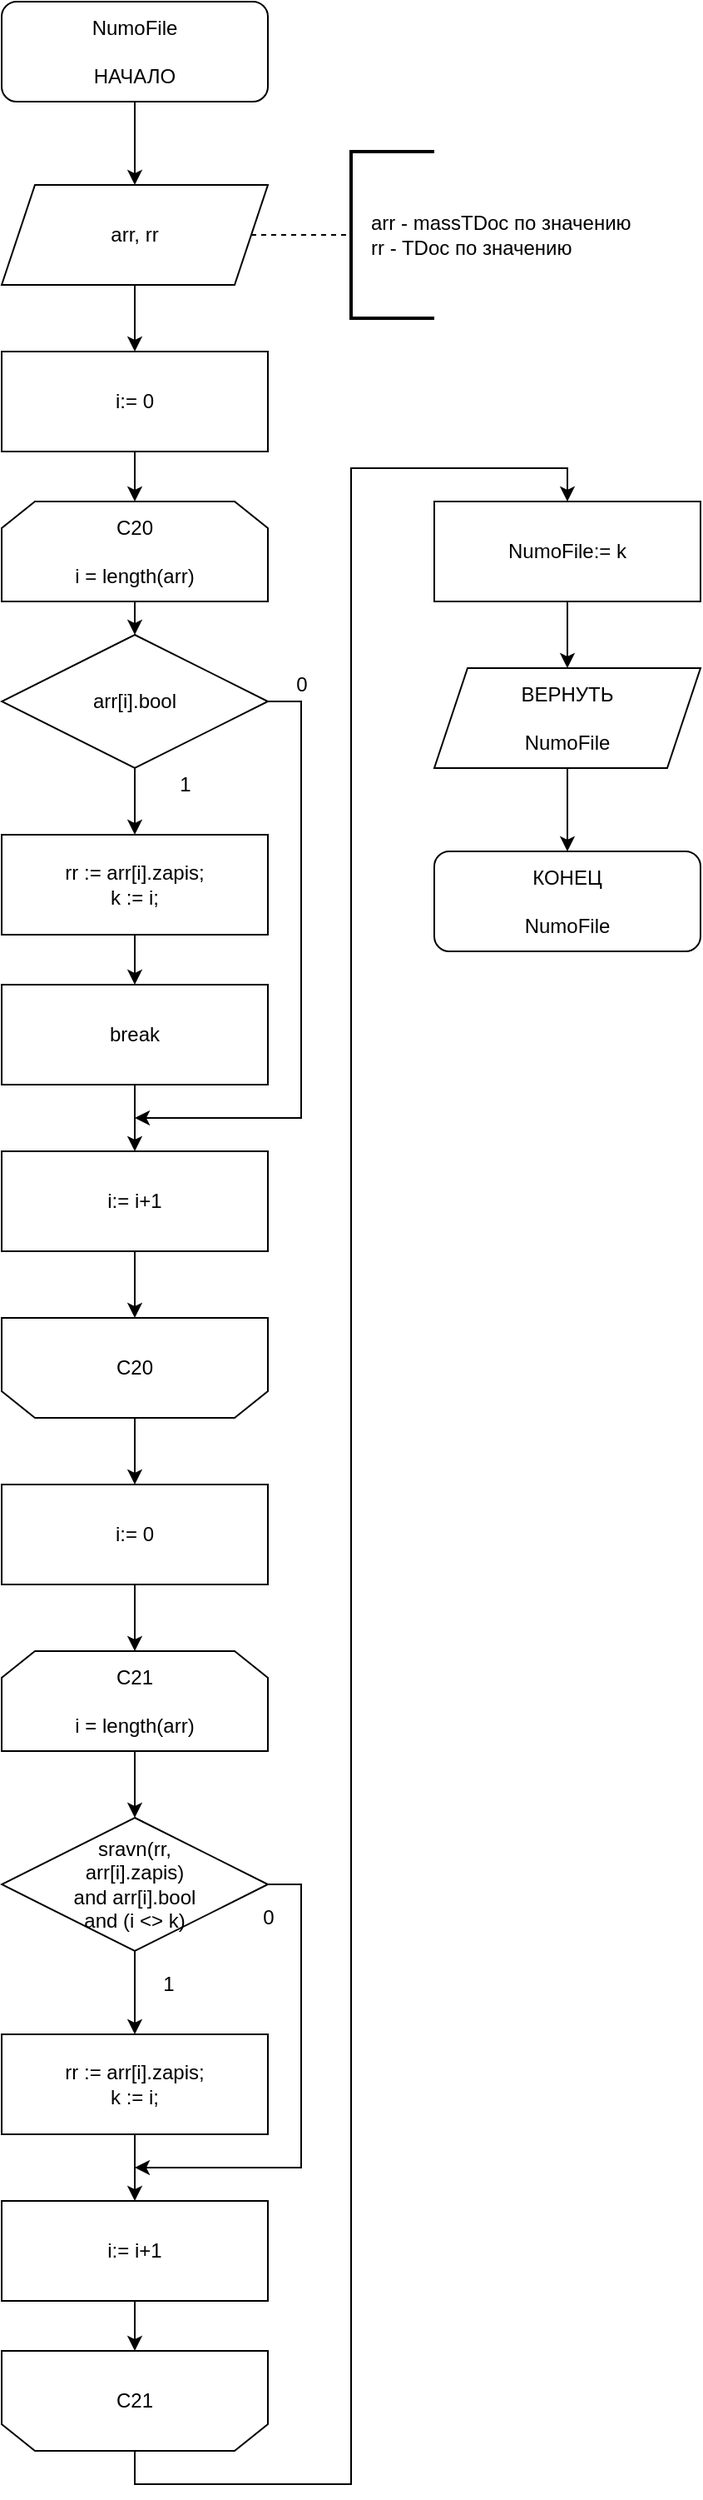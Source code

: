 <mxfile version="14.7.4" type="device"><diagram id="bn3QonDj57BTuN21owpL" name="Page-1"><mxGraphModel dx="698" dy="695" grid="1" gridSize="10" guides="1" tooltips="1" connect="1" arrows="1" fold="1" page="1" pageScale="1" pageWidth="1169" pageHeight="1654" math="0" shadow="0"><root><mxCell id="0"/><mxCell id="1" parent="0"/><mxCell id="Sg40BwzKI8fz3YLWq1-V-20" style="edgeStyle=orthogonalEdgeStyle;rounded=0;orthogonalLoop=1;jettySize=auto;html=1;exitX=0.5;exitY=1;exitDx=0;exitDy=0;entryX=0.5;entryY=0;entryDx=0;entryDy=0;" edge="1" parent="1" source="Sg40BwzKI8fz3YLWq1-V-1" target="Sg40BwzKI8fz3YLWq1-V-18"><mxGeometry relative="1" as="geometry"/></mxCell><mxCell id="Sg40BwzKI8fz3YLWq1-V-1" value="NumoFile&lt;br&gt;&lt;br&gt;НАЧАЛО" style="rounded=1;whiteSpace=wrap;html=1;" vertex="1" parent="1"><mxGeometry x="40" y="40" width="160" height="60" as="geometry"/></mxCell><mxCell id="Sg40BwzKI8fz3YLWq1-V-5" style="edgeStyle=orthogonalEdgeStyle;rounded=0;orthogonalLoop=1;jettySize=auto;html=1;exitX=0.5;exitY=1;exitDx=0;exitDy=0;entryX=0.5;entryY=0;entryDx=0;entryDy=0;" edge="1" parent="1" source="Sg40BwzKI8fz3YLWq1-V-2" target="Sg40BwzKI8fz3YLWq1-V-4"><mxGeometry relative="1" as="geometry"/></mxCell><mxCell id="Sg40BwzKI8fz3YLWq1-V-2" value="C20&lt;br&gt;&lt;br&gt;i = length(arr)" style="shape=loopLimit;whiteSpace=wrap;html=1;" vertex="1" parent="1"><mxGeometry x="40" y="340" width="160" height="60" as="geometry"/></mxCell><mxCell id="Sg40BwzKI8fz3YLWq1-V-7" style="edgeStyle=orthogonalEdgeStyle;rounded=0;orthogonalLoop=1;jettySize=auto;html=1;exitX=0.5;exitY=1;exitDx=0;exitDy=0;entryX=0.5;entryY=0;entryDx=0;entryDy=0;" edge="1" parent="1" source="Sg40BwzKI8fz3YLWq1-V-4" target="Sg40BwzKI8fz3YLWq1-V-6"><mxGeometry relative="1" as="geometry"/></mxCell><mxCell id="Sg40BwzKI8fz3YLWq1-V-13" style="edgeStyle=orthogonalEdgeStyle;rounded=0;orthogonalLoop=1;jettySize=auto;html=1;exitX=1;exitY=0.5;exitDx=0;exitDy=0;" edge="1" parent="1" source="Sg40BwzKI8fz3YLWq1-V-4"><mxGeometry relative="1" as="geometry"><mxPoint x="120" y="710" as="targetPoint"/><Array as="points"><mxPoint x="220" y="460"/><mxPoint x="220" y="710"/></Array></mxGeometry></mxCell><mxCell id="Sg40BwzKI8fz3YLWq1-V-4" value="arr[i].bool" style="rhombus;whiteSpace=wrap;html=1;" vertex="1" parent="1"><mxGeometry x="40" y="420" width="160" height="80" as="geometry"/></mxCell><mxCell id="Sg40BwzKI8fz3YLWq1-V-10" style="edgeStyle=orthogonalEdgeStyle;rounded=0;orthogonalLoop=1;jettySize=auto;html=1;exitX=0.5;exitY=1;exitDx=0;exitDy=0;entryX=0.5;entryY=0;entryDx=0;entryDy=0;" edge="1" parent="1" source="Sg40BwzKI8fz3YLWq1-V-6" target="Sg40BwzKI8fz3YLWq1-V-9"><mxGeometry relative="1" as="geometry"/></mxCell><mxCell id="Sg40BwzKI8fz3YLWq1-V-6" value="&lt;div&gt;rr := arr[i].zapis;&lt;/div&gt;&lt;div&gt;&lt;span&gt;k := i;&lt;/span&gt;&lt;/div&gt;" style="rounded=0;whiteSpace=wrap;html=1;" vertex="1" parent="1"><mxGeometry x="40" y="540" width="160" height="60" as="geometry"/></mxCell><mxCell id="Sg40BwzKI8fz3YLWq1-V-8" value="1" style="text;html=1;align=center;verticalAlign=middle;resizable=0;points=[];autosize=1;strokeColor=none;" vertex="1" parent="1"><mxGeometry x="140" y="500" width="20" height="20" as="geometry"/></mxCell><mxCell id="Sg40BwzKI8fz3YLWq1-V-16" style="edgeStyle=orthogonalEdgeStyle;rounded=0;orthogonalLoop=1;jettySize=auto;html=1;exitX=0.5;exitY=1;exitDx=0;exitDy=0;" edge="1" parent="1" source="Sg40BwzKI8fz3YLWq1-V-9" target="Sg40BwzKI8fz3YLWq1-V-15"><mxGeometry relative="1" as="geometry"/></mxCell><mxCell id="Sg40BwzKI8fz3YLWq1-V-9" value="break" style="rounded=0;whiteSpace=wrap;html=1;" vertex="1" parent="1"><mxGeometry x="40" y="630" width="160" height="60" as="geometry"/></mxCell><mxCell id="Sg40BwzKI8fz3YLWq1-V-26" style="edgeStyle=orthogonalEdgeStyle;rounded=0;orthogonalLoop=1;jettySize=auto;html=1;exitX=0.5;exitY=0;exitDx=0;exitDy=0;entryX=0.5;entryY=0;entryDx=0;entryDy=0;" edge="1" parent="1" source="Sg40BwzKI8fz3YLWq1-V-11" target="Sg40BwzKI8fz3YLWq1-V-25"><mxGeometry relative="1" as="geometry"/></mxCell><mxCell id="Sg40BwzKI8fz3YLWq1-V-11" value="C20" style="shape=loopLimit;whiteSpace=wrap;html=1;direction=west;" vertex="1" parent="1"><mxGeometry x="40" y="830" width="160" height="60" as="geometry"/></mxCell><mxCell id="Sg40BwzKI8fz3YLWq1-V-14" value="0" style="text;html=1;align=center;verticalAlign=middle;resizable=0;points=[];autosize=1;strokeColor=none;" vertex="1" parent="1"><mxGeometry x="210" y="440" width="20" height="20" as="geometry"/></mxCell><mxCell id="Sg40BwzKI8fz3YLWq1-V-17" style="edgeStyle=orthogonalEdgeStyle;rounded=0;orthogonalLoop=1;jettySize=auto;html=1;exitX=0.5;exitY=1;exitDx=0;exitDy=0;entryX=0.5;entryY=1;entryDx=0;entryDy=0;" edge="1" parent="1" source="Sg40BwzKI8fz3YLWq1-V-15" target="Sg40BwzKI8fz3YLWq1-V-11"><mxGeometry relative="1" as="geometry"/></mxCell><mxCell id="Sg40BwzKI8fz3YLWq1-V-15" value="i:= i+1" style="rounded=0;whiteSpace=wrap;html=1;" vertex="1" parent="1"><mxGeometry x="40" y="730" width="160" height="60" as="geometry"/></mxCell><mxCell id="Sg40BwzKI8fz3YLWq1-V-23" style="edgeStyle=orthogonalEdgeStyle;rounded=0;orthogonalLoop=1;jettySize=auto;html=1;exitX=0.5;exitY=1;exitDx=0;exitDy=0;entryX=0.5;entryY=0;entryDx=0;entryDy=0;" edge="1" parent="1" source="Sg40BwzKI8fz3YLWq1-V-18" target="Sg40BwzKI8fz3YLWq1-V-22"><mxGeometry relative="1" as="geometry"/></mxCell><mxCell id="Sg40BwzKI8fz3YLWq1-V-18" value="arr, rr" style="shape=parallelogram;perimeter=parallelogramPerimeter;whiteSpace=wrap;html=1;fixedSize=1;" vertex="1" parent="1"><mxGeometry x="40" y="150" width="160" height="60" as="geometry"/></mxCell><mxCell id="Sg40BwzKI8fz3YLWq1-V-19" value="&amp;nbsp; &amp;nbsp;arr - massTDoc по значению&lt;br&gt;&amp;nbsp; &amp;nbsp;rr - TDoc по значению" style="strokeWidth=2;html=1;shape=mxgraph.flowchart.annotation_1;align=left;pointerEvents=1;" vertex="1" parent="1"><mxGeometry x="250" y="130" width="50" height="100" as="geometry"/></mxCell><mxCell id="Sg40BwzKI8fz3YLWq1-V-21" value="" style="endArrow=none;dashed=1;html=1;entryX=0;entryY=0.5;entryDx=0;entryDy=0;entryPerimeter=0;exitX=1;exitY=0.5;exitDx=0;exitDy=0;" edge="1" parent="1" source="Sg40BwzKI8fz3YLWq1-V-18" target="Sg40BwzKI8fz3YLWq1-V-19"><mxGeometry width="50" height="50" relative="1" as="geometry"><mxPoint x="200" y="260" as="sourcePoint"/><mxPoint x="250" y="210" as="targetPoint"/></mxGeometry></mxCell><mxCell id="Sg40BwzKI8fz3YLWq1-V-24" style="edgeStyle=orthogonalEdgeStyle;rounded=0;orthogonalLoop=1;jettySize=auto;html=1;exitX=0.5;exitY=1;exitDx=0;exitDy=0;entryX=0.5;entryY=0;entryDx=0;entryDy=0;" edge="1" parent="1" source="Sg40BwzKI8fz3YLWq1-V-22" target="Sg40BwzKI8fz3YLWq1-V-2"><mxGeometry relative="1" as="geometry"/></mxCell><mxCell id="Sg40BwzKI8fz3YLWq1-V-22" value="i:= 0" style="rounded=0;whiteSpace=wrap;html=1;" vertex="1" parent="1"><mxGeometry x="40" y="250" width="160" height="60" as="geometry"/></mxCell><mxCell id="Sg40BwzKI8fz3YLWq1-V-28" style="edgeStyle=orthogonalEdgeStyle;rounded=0;orthogonalLoop=1;jettySize=auto;html=1;exitX=0.5;exitY=1;exitDx=0;exitDy=0;entryX=0.5;entryY=0;entryDx=0;entryDy=0;" edge="1" parent="1" source="Sg40BwzKI8fz3YLWq1-V-25" target="Sg40BwzKI8fz3YLWq1-V-27"><mxGeometry relative="1" as="geometry"/></mxCell><mxCell id="Sg40BwzKI8fz3YLWq1-V-25" value="i:= 0" style="rounded=0;whiteSpace=wrap;html=1;" vertex="1" parent="1"><mxGeometry x="40" y="930" width="160" height="60" as="geometry"/></mxCell><mxCell id="Sg40BwzKI8fz3YLWq1-V-30" style="edgeStyle=orthogonalEdgeStyle;rounded=0;orthogonalLoop=1;jettySize=auto;html=1;exitX=0.5;exitY=1;exitDx=0;exitDy=0;entryX=0.5;entryY=0;entryDx=0;entryDy=0;" edge="1" parent="1" source="Sg40BwzKI8fz3YLWq1-V-27" target="Sg40BwzKI8fz3YLWq1-V-29"><mxGeometry relative="1" as="geometry"/></mxCell><mxCell id="Sg40BwzKI8fz3YLWq1-V-27" value="C21&lt;br&gt;&lt;br&gt;i = length(arr)" style="shape=loopLimit;whiteSpace=wrap;html=1;" vertex="1" parent="1"><mxGeometry x="40" y="1030" width="160" height="60" as="geometry"/></mxCell><mxCell id="Sg40BwzKI8fz3YLWq1-V-33" style="edgeStyle=orthogonalEdgeStyle;rounded=0;orthogonalLoop=1;jettySize=auto;html=1;exitX=0.5;exitY=1;exitDx=0;exitDy=0;" edge="1" parent="1" source="Sg40BwzKI8fz3YLWq1-V-29" target="Sg40BwzKI8fz3YLWq1-V-32"><mxGeometry relative="1" as="geometry"/></mxCell><mxCell id="Sg40BwzKI8fz3YLWq1-V-37" style="edgeStyle=orthogonalEdgeStyle;rounded=0;orthogonalLoop=1;jettySize=auto;html=1;exitX=1;exitY=0.5;exitDx=0;exitDy=0;" edge="1" parent="1" source="Sg40BwzKI8fz3YLWq1-V-29"><mxGeometry relative="1" as="geometry"><mxPoint x="120" y="1340" as="targetPoint"/><Array as="points"><mxPoint x="220" y="1170"/><mxPoint x="220" y="1340"/></Array></mxGeometry></mxCell><mxCell id="Sg40BwzKI8fz3YLWq1-V-29" value="sravn(rr, &lt;br&gt;arr[i].zapis) &lt;br&gt;and arr[i].bool &lt;br&gt;and (i &amp;lt;&amp;gt; k)" style="rhombus;whiteSpace=wrap;html=1;" vertex="1" parent="1"><mxGeometry x="40" y="1130" width="160" height="80" as="geometry"/></mxCell><mxCell id="Sg40BwzKI8fz3YLWq1-V-36" style="edgeStyle=orthogonalEdgeStyle;rounded=0;orthogonalLoop=1;jettySize=auto;html=1;exitX=0.5;exitY=1;exitDx=0;exitDy=0;entryX=0.5;entryY=0;entryDx=0;entryDy=0;" edge="1" parent="1" source="Sg40BwzKI8fz3YLWq1-V-32" target="Sg40BwzKI8fz3YLWq1-V-35"><mxGeometry relative="1" as="geometry"><mxPoint x="120" y="1350" as="targetPoint"/></mxGeometry></mxCell><mxCell id="Sg40BwzKI8fz3YLWq1-V-32" value="&lt;div&gt;rr := arr[i].zapis;&lt;/div&gt;&lt;div&gt;&lt;span&gt;k := i;&lt;/span&gt;&lt;/div&gt;" style="rounded=0;whiteSpace=wrap;html=1;" vertex="1" parent="1"><mxGeometry x="40" y="1260" width="160" height="60" as="geometry"/></mxCell><mxCell id="Sg40BwzKI8fz3YLWq1-V-34" value="1" style="text;html=1;align=center;verticalAlign=middle;resizable=0;points=[];autosize=1;strokeColor=none;" vertex="1" parent="1"><mxGeometry x="130" y="1220" width="20" height="20" as="geometry"/></mxCell><mxCell id="Sg40BwzKI8fz3YLWq1-V-40" style="edgeStyle=orthogonalEdgeStyle;rounded=0;orthogonalLoop=1;jettySize=auto;html=1;exitX=0.5;exitY=1;exitDx=0;exitDy=0;entryX=0.5;entryY=1;entryDx=0;entryDy=0;" edge="1" parent="1" source="Sg40BwzKI8fz3YLWq1-V-35" target="Sg40BwzKI8fz3YLWq1-V-39"><mxGeometry relative="1" as="geometry"/></mxCell><mxCell id="Sg40BwzKI8fz3YLWq1-V-35" value="i:= i+1" style="rounded=0;whiteSpace=wrap;html=1;" vertex="1" parent="1"><mxGeometry x="40" y="1360" width="160" height="60" as="geometry"/></mxCell><mxCell id="Sg40BwzKI8fz3YLWq1-V-38" value="0" style="text;html=1;align=center;verticalAlign=middle;resizable=0;points=[];autosize=1;strokeColor=none;" vertex="1" parent="1"><mxGeometry x="190" y="1180" width="20" height="20" as="geometry"/></mxCell><mxCell id="Sg40BwzKI8fz3YLWq1-V-44" style="edgeStyle=orthogonalEdgeStyle;rounded=0;orthogonalLoop=1;jettySize=auto;html=1;exitX=0.5;exitY=0;exitDx=0;exitDy=0;entryX=0.5;entryY=0;entryDx=0;entryDy=0;" edge="1" parent="1" source="Sg40BwzKI8fz3YLWq1-V-39" target="Sg40BwzKI8fz3YLWq1-V-43"><mxGeometry relative="1" as="geometry"><mxPoint x="430" y="308" as="targetPoint"/></mxGeometry></mxCell><mxCell id="Sg40BwzKI8fz3YLWq1-V-39" value="C21" style="shape=loopLimit;whiteSpace=wrap;html=1;direction=west;" vertex="1" parent="1"><mxGeometry x="40" y="1450" width="160" height="60" as="geometry"/></mxCell><mxCell id="Sg40BwzKI8fz3YLWq1-V-47" style="edgeStyle=orthogonalEdgeStyle;rounded=0;orthogonalLoop=1;jettySize=auto;html=1;exitX=0.5;exitY=1;exitDx=0;exitDy=0;entryX=0.5;entryY=0;entryDx=0;entryDy=0;" edge="1" parent="1" source="Sg40BwzKI8fz3YLWq1-V-41" target="Sg40BwzKI8fz3YLWq1-V-46"><mxGeometry relative="1" as="geometry"/></mxCell><mxCell id="Sg40BwzKI8fz3YLWq1-V-41" value="ВЕРНУТЬ&lt;br&gt;&lt;br&gt;NumoFile" style="shape=parallelogram;perimeter=parallelogramPerimeter;whiteSpace=wrap;html=1;fixedSize=1;" vertex="1" parent="1"><mxGeometry x="300" y="440" width="160" height="60" as="geometry"/></mxCell><mxCell id="Sg40BwzKI8fz3YLWq1-V-45" style="edgeStyle=orthogonalEdgeStyle;rounded=0;orthogonalLoop=1;jettySize=auto;html=1;exitX=0.5;exitY=1;exitDx=0;exitDy=0;entryX=0.5;entryY=0;entryDx=0;entryDy=0;" edge="1" parent="1" source="Sg40BwzKI8fz3YLWq1-V-43" target="Sg40BwzKI8fz3YLWq1-V-41"><mxGeometry relative="1" as="geometry"/></mxCell><mxCell id="Sg40BwzKI8fz3YLWq1-V-43" value="NumoFile:= k" style="rounded=0;whiteSpace=wrap;html=1;" vertex="1" parent="1"><mxGeometry x="300" y="340" width="160" height="60" as="geometry"/></mxCell><mxCell id="Sg40BwzKI8fz3YLWq1-V-46" value="КОНЕЦ&lt;br&gt;&lt;br&gt;NumoFile" style="rounded=1;whiteSpace=wrap;html=1;" vertex="1" parent="1"><mxGeometry x="300" y="550" width="160" height="60" as="geometry"/></mxCell></root></mxGraphModel></diagram></mxfile>